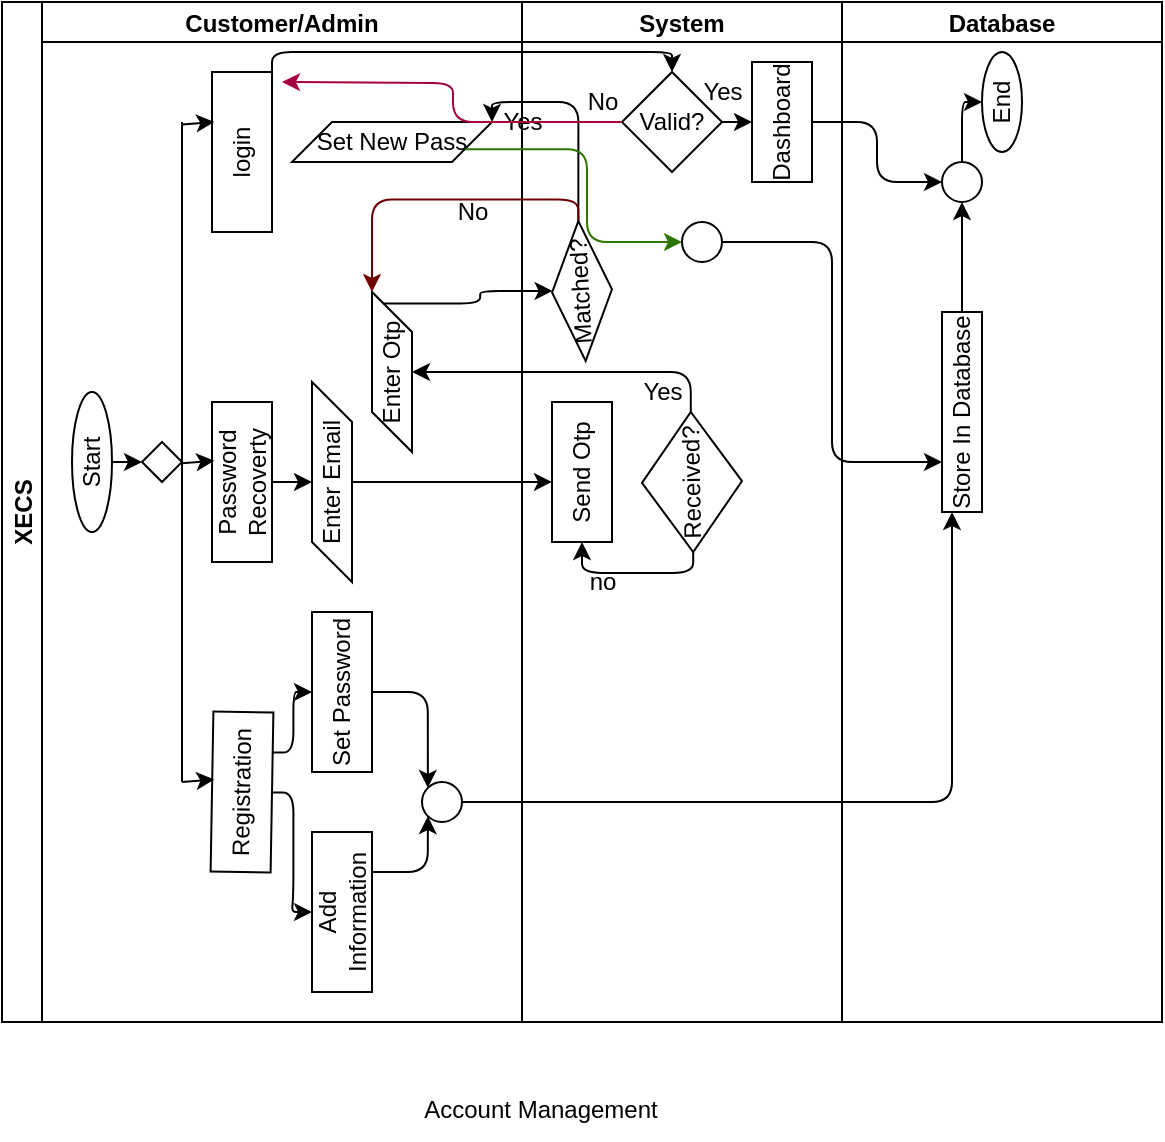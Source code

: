 <mxfile>
    <diagram id="4oHF66P3DZ_IRrGWBBwG" name="Page-1">
        <mxGraphModel dx="868" dy="470" grid="1" gridSize="10" guides="1" tooltips="1" connect="1" arrows="1" fold="1" page="1" pageScale="1" pageWidth="850" pageHeight="1100" math="0" shadow="0">
            <root>
                <mxCell id="0"/>
                <mxCell id="1" parent="0"/>
                <mxCell id="115" value="" style="group" parent="1" vertex="1" connectable="0">
                    <mxGeometry x="136" y="126" width="580" height="510" as="geometry"/>
                </mxCell>
                <mxCell id="2" value="XECS" style="swimlane;childLayout=stackLayout;resizeParent=1;resizeParentMax=0;startSize=20;horizontal=0;horizontalStack=1;" parent="115" vertex="1">
                    <mxGeometry width="580" height="510" as="geometry"/>
                </mxCell>
                <mxCell id="3" value="Customer/Admin" style="swimlane;startSize=20;" parent="2" vertex="1">
                    <mxGeometry x="20" width="240" height="510" as="geometry"/>
                </mxCell>
                <mxCell id="16" style="edgeStyle=none;html=1;exitX=0.5;exitY=1;exitDx=0;exitDy=0;entryX=0;entryY=0.5;entryDx=0;entryDy=0;" parent="3" source="7" target="15" edge="1">
                    <mxGeometry relative="1" as="geometry"/>
                </mxCell>
                <mxCell id="7" value="Start" style="ellipse;whiteSpace=wrap;html=1;rotation=-90;" parent="3" vertex="1">
                    <mxGeometry x="-10" y="220" width="70" height="20" as="geometry"/>
                </mxCell>
                <mxCell id="13" value="" style="endArrow=none;html=1;" parent="3" edge="1">
                    <mxGeometry width="50" height="50" relative="1" as="geometry">
                        <mxPoint x="70" y="390" as="sourcePoint"/>
                        <mxPoint x="70" y="60" as="targetPoint"/>
                    </mxGeometry>
                </mxCell>
                <mxCell id="15" value="" style="rhombus;whiteSpace=wrap;html=1;" parent="3" vertex="1">
                    <mxGeometry x="50" y="220" width="20" height="20" as="geometry"/>
                </mxCell>
                <mxCell id="30" style="edgeStyle=orthogonalEdgeStyle;html=1;exitX=0.75;exitY=1;exitDx=0;exitDy=0;entryX=0.5;entryY=0;entryDx=0;entryDy=0;endArrow=classic;endFill=1;" parent="3" source="8" target="12" edge="1">
                    <mxGeometry relative="1" as="geometry"/>
                </mxCell>
                <mxCell id="31" style="edgeStyle=orthogonalEdgeStyle;html=1;exitX=0.5;exitY=1;exitDx=0;exitDy=0;entryX=0.5;entryY=0;entryDx=0;entryDy=0;endArrow=classic;endFill=1;" parent="3" source="8" target="11" edge="1">
                    <mxGeometry relative="1" as="geometry"/>
                </mxCell>
                <mxCell id="8" value="Registration" style="rounded=0;whiteSpace=wrap;html=1;rotation=-89;" parent="3" vertex="1">
                    <mxGeometry x="60" y="380" width="80" height="30" as="geometry"/>
                </mxCell>
                <mxCell id="54" style="edgeStyle=orthogonalEdgeStyle;html=1;exitX=0.5;exitY=1;exitDx=0;exitDy=0;entryX=0.5;entryY=0;entryDx=0;entryDy=0;endArrow=classic;endFill=1;" parent="3" source="9" target="53" edge="1">
                    <mxGeometry relative="1" as="geometry"/>
                </mxCell>
                <mxCell id="9" value="Password Recoverty" style="rounded=0;whiteSpace=wrap;html=1;rotation=-90;" parent="3" vertex="1">
                    <mxGeometry x="60" y="225" width="80" height="30" as="geometry"/>
                </mxCell>
                <mxCell id="10" value="login" style="rounded=0;whiteSpace=wrap;html=1;rotation=-90;" parent="3" vertex="1">
                    <mxGeometry x="60" y="60" width="80" height="30" as="geometry"/>
                </mxCell>
                <mxCell id="21" value="" style="endArrow=classic;html=1;entryX=0.575;entryY=0.035;entryDx=0;entryDy=0;entryPerimeter=0;" parent="3" target="8" edge="1">
                    <mxGeometry width="50" height="50" relative="1" as="geometry">
                        <mxPoint x="70" y="390" as="sourcePoint"/>
                        <mxPoint x="120" y="340" as="targetPoint"/>
                    </mxGeometry>
                </mxCell>
                <mxCell id="26" value="" style="endArrow=classic;html=1;entryX=0.575;entryY=0.035;entryDx=0;entryDy=0;entryPerimeter=0;" parent="3" edge="1">
                    <mxGeometry width="50" height="50" relative="1" as="geometry">
                        <mxPoint x="70" y="230.62" as="sourcePoint"/>
                        <mxPoint x="86.157" y="229.377" as="targetPoint"/>
                    </mxGeometry>
                </mxCell>
                <mxCell id="27" value="" style="endArrow=classic;html=1;entryX=0.575;entryY=0.035;entryDx=0;entryDy=0;entryPerimeter=0;" parent="3" edge="1">
                    <mxGeometry width="50" height="50" relative="1" as="geometry">
                        <mxPoint x="70" y="61.24" as="sourcePoint"/>
                        <mxPoint x="86.157" y="59.997" as="targetPoint"/>
                    </mxGeometry>
                </mxCell>
                <mxCell id="51" style="edgeStyle=orthogonalEdgeStyle;html=1;exitX=0.75;exitY=1;exitDx=0;exitDy=0;entryX=0;entryY=1;entryDx=0;entryDy=0;endArrow=classic;endFill=1;" parent="3" source="11" target="50" edge="1">
                    <mxGeometry relative="1" as="geometry"/>
                </mxCell>
                <mxCell id="11" value="Add Information" style="rounded=0;whiteSpace=wrap;html=1;rotation=-90;" parent="3" vertex="1">
                    <mxGeometry x="110" y="440" width="80" height="30" as="geometry"/>
                </mxCell>
                <mxCell id="52" style="edgeStyle=orthogonalEdgeStyle;html=1;exitX=0.5;exitY=1;exitDx=0;exitDy=0;entryX=0;entryY=0;entryDx=0;entryDy=0;endArrow=classic;endFill=1;" parent="3" source="12" target="50" edge="1">
                    <mxGeometry relative="1" as="geometry"/>
                </mxCell>
                <mxCell id="12" value="Set Password" style="rounded=0;whiteSpace=wrap;html=1;rotation=-90;" parent="3" vertex="1">
                    <mxGeometry x="110" y="330" width="80" height="30" as="geometry"/>
                </mxCell>
                <mxCell id="50" value="" style="ellipse;whiteSpace=wrap;html=1;aspect=fixed;" parent="3" vertex="1">
                    <mxGeometry x="190" y="390" width="20" height="20" as="geometry"/>
                </mxCell>
                <mxCell id="53" value="Enter Email" style="shape=parallelogram;perimeter=parallelogramPerimeter;whiteSpace=wrap;html=1;fixedSize=1;rotation=-90;" parent="3" vertex="1">
                    <mxGeometry x="95" y="230" width="100" height="20" as="geometry"/>
                </mxCell>
                <mxCell id="69" value="Enter Otp" style="shape=parallelogram;perimeter=parallelogramPerimeter;whiteSpace=wrap;html=1;fixedSize=1;rotation=-90;" parent="3" vertex="1">
                    <mxGeometry x="135" y="175" width="80" height="20" as="geometry"/>
                </mxCell>
                <mxCell id="70" value="Set New Pass" style="shape=parallelogram;perimeter=parallelogramPerimeter;whiteSpace=wrap;html=1;fixedSize=1;" parent="3" vertex="1">
                    <mxGeometry x="125" y="60" width="100" height="20" as="geometry"/>
                </mxCell>
                <mxCell id="78" value="No" style="text;html=1;align=center;verticalAlign=middle;resizable=0;points=[];autosize=1;strokeColor=none;fillColor=none;" parent="3" vertex="1">
                    <mxGeometry x="195" y="90" width="40" height="30" as="geometry"/>
                </mxCell>
                <mxCell id="4" value="System" style="swimlane;startSize=20;" parent="2" vertex="1">
                    <mxGeometry x="260" width="160" height="510" as="geometry"/>
                </mxCell>
                <mxCell id="55" value="Send Otp" style="rounded=0;whiteSpace=wrap;html=1;rotation=-90;" parent="4" vertex="1">
                    <mxGeometry x="-5" y="220" width="70" height="30" as="geometry"/>
                </mxCell>
                <mxCell id="58" style="edgeStyle=orthogonalEdgeStyle;html=1;exitX=0;exitY=0.5;exitDx=0;exitDy=0;entryX=0;entryY=0.5;entryDx=0;entryDy=0;endArrow=classic;endFill=1;" parent="4" source="56" target="55" edge="1">
                    <mxGeometry relative="1" as="geometry"/>
                </mxCell>
                <mxCell id="56" value="Received?" style="rhombus;whiteSpace=wrap;html=1;rotation=-91;" parent="4" vertex="1">
                    <mxGeometry x="50" y="215" width="70" height="50" as="geometry"/>
                </mxCell>
                <mxCell id="63" value="Matched?" style="rhombus;whiteSpace=wrap;html=1;rotation=-93;" parent="4" vertex="1">
                    <mxGeometry x="-5.0" y="129.48" width="70" height="30" as="geometry"/>
                </mxCell>
                <mxCell id="80" value="Yes" style="text;html=1;align=center;verticalAlign=middle;resizable=0;points=[];autosize=1;strokeColor=none;fillColor=none;" parent="4" vertex="1">
                    <mxGeometry x="-20" y="45" width="40" height="30" as="geometry"/>
                </mxCell>
                <mxCell id="81" value="Yes" style="text;html=1;align=center;verticalAlign=middle;resizable=0;points=[];autosize=1;strokeColor=none;fillColor=none;" parent="4" vertex="1">
                    <mxGeometry x="50" y="180" width="40" height="30" as="geometry"/>
                </mxCell>
                <mxCell id="95" style="edgeStyle=orthogonalEdgeStyle;html=1;exitX=1;exitY=0.5;exitDx=0;exitDy=0;endArrow=classic;endFill=1;" parent="4" source="64" target="67" edge="1">
                    <mxGeometry relative="1" as="geometry"/>
                </mxCell>
                <mxCell id="64" value="Valid?" style="rhombus;whiteSpace=wrap;html=1;" parent="4" vertex="1">
                    <mxGeometry x="50" y="35" width="50" height="50" as="geometry"/>
                </mxCell>
                <mxCell id="67" value="Dashboard" style="rounded=0;whiteSpace=wrap;html=1;rotation=-90;" parent="4" vertex="1">
                    <mxGeometry x="100" y="45" width="60" height="30" as="geometry"/>
                </mxCell>
                <mxCell id="97" value="" style="ellipse;whiteSpace=wrap;html=1;aspect=fixed;" parent="4" vertex="1">
                    <mxGeometry x="80" y="110" width="20" height="20" as="geometry"/>
                </mxCell>
                <mxCell id="101" value="Yes" style="text;html=1;align=center;verticalAlign=middle;resizable=0;points=[];autosize=1;strokeColor=none;fillColor=none;" parent="4" vertex="1">
                    <mxGeometry x="80" y="30" width="40" height="30" as="geometry"/>
                </mxCell>
                <mxCell id="5" value="Database" style="swimlane;startSize=20;" parent="2" vertex="1">
                    <mxGeometry x="420" width="160" height="510" as="geometry"/>
                </mxCell>
                <mxCell id="111" style="edgeStyle=orthogonalEdgeStyle;html=1;exitX=1;exitY=0.5;exitDx=0;exitDy=0;entryX=0.5;entryY=1;entryDx=0;entryDy=0;endArrow=classic;endFill=1;" parent="5" source="106" target="110" edge="1">
                    <mxGeometry relative="1" as="geometry"/>
                </mxCell>
                <mxCell id="106" value="Store In Database" style="rounded=0;whiteSpace=wrap;html=1;rotation=-90;" parent="5" vertex="1">
                    <mxGeometry x="10" y="195" width="100" height="20" as="geometry"/>
                </mxCell>
                <mxCell id="114" style="edgeStyle=orthogonalEdgeStyle;html=1;exitX=0.5;exitY=0;exitDx=0;exitDy=0;entryX=0.5;entryY=0;entryDx=0;entryDy=0;endArrow=classic;endFill=1;" parent="5" source="110" target="113" edge="1">
                    <mxGeometry relative="1" as="geometry"/>
                </mxCell>
                <mxCell id="110" value="" style="ellipse;whiteSpace=wrap;html=1;aspect=fixed;" parent="5" vertex="1">
                    <mxGeometry x="50" y="80" width="20" height="20" as="geometry"/>
                </mxCell>
                <mxCell id="113" value="End" style="ellipse;whiteSpace=wrap;html=1;rotation=-90;" parent="5" vertex="1">
                    <mxGeometry x="55" y="40" width="50" height="20" as="geometry"/>
                </mxCell>
                <mxCell id="57" style="edgeStyle=orthogonalEdgeStyle;html=1;exitX=0.5;exitY=1;exitDx=0;exitDy=0;endArrow=classic;endFill=1;entryX=0.429;entryY=0;entryDx=0;entryDy=0;entryPerimeter=0;" parent="2" source="53" target="55" edge="1">
                    <mxGeometry relative="1" as="geometry">
                        <mxPoint x="270" y="240" as="targetPoint"/>
                    </mxGeometry>
                </mxCell>
                <mxCell id="71" style="edgeStyle=orthogonalEdgeStyle;html=1;exitX=1;exitY=0.5;exitDx=0;exitDy=0;endArrow=classic;endFill=1;" parent="2" source="56" target="69" edge="1">
                    <mxGeometry relative="1" as="geometry"/>
                </mxCell>
                <mxCell id="72" style="edgeStyle=orthogonalEdgeStyle;html=1;exitX=1;exitY=0.25;exitDx=0;exitDy=0;endArrow=classic;endFill=1;" parent="2" source="69" target="63" edge="1">
                    <mxGeometry relative="1" as="geometry"/>
                </mxCell>
                <mxCell id="76" style="edgeStyle=orthogonalEdgeStyle;html=1;exitX=1;exitY=0.5;exitDx=0;exitDy=0;entryX=1;entryY=0;entryDx=0;entryDy=0;endArrow=classic;endFill=1;" parent="2" source="63" target="70" edge="1">
                    <mxGeometry relative="1" as="geometry"/>
                </mxCell>
                <mxCell id="77" style="edgeStyle=orthogonalEdgeStyle;html=1;exitX=1;exitY=0.5;exitDx=0;exitDy=0;entryX=1;entryY=0;entryDx=0;entryDy=0;endArrow=classic;endFill=1;fillColor=#a20025;strokeColor=#6F0000;" parent="2" source="63" target="69" edge="1">
                    <mxGeometry relative="1" as="geometry"/>
                </mxCell>
                <mxCell id="90" style="edgeStyle=orthogonalEdgeStyle;html=1;exitX=1;exitY=1;exitDx=0;exitDy=0;entryX=0.5;entryY=0;entryDx=0;entryDy=0;endArrow=classic;endFill=1;" parent="2" source="10" target="64" edge="1">
                    <mxGeometry relative="1" as="geometry"/>
                </mxCell>
                <mxCell id="99" style="edgeStyle=orthogonalEdgeStyle;html=1;exitX=1;exitY=0.75;exitDx=0;exitDy=0;entryX=0;entryY=0.5;entryDx=0;entryDy=0;endArrow=classic;endFill=1;fillColor=#60a917;strokeColor=#2D7600;" parent="2" source="70" target="97" edge="1">
                    <mxGeometry relative="1" as="geometry"/>
                </mxCell>
                <mxCell id="109" style="edgeStyle=orthogonalEdgeStyle;html=1;exitX=1;exitY=0.5;exitDx=0;exitDy=0;entryX=0;entryY=0.25;entryDx=0;entryDy=0;endArrow=classic;endFill=1;" parent="2" source="50" target="106" edge="1">
                    <mxGeometry relative="1" as="geometry"/>
                </mxCell>
                <mxCell id="112" style="edgeStyle=orthogonalEdgeStyle;html=1;exitX=0.5;exitY=1;exitDx=0;exitDy=0;entryX=0;entryY=0.5;entryDx=0;entryDy=0;endArrow=classic;endFill=1;" parent="2" source="67" target="110" edge="1">
                    <mxGeometry relative="1" as="geometry"/>
                </mxCell>
                <mxCell id="118" style="edgeStyle=orthogonalEdgeStyle;html=1;exitX=1;exitY=0.5;exitDx=0;exitDy=0;entryX=0.25;entryY=0;entryDx=0;entryDy=0;" edge="1" parent="2" source="97" target="106">
                    <mxGeometry relative="1" as="geometry"/>
                </mxCell>
                <mxCell id="59" value="no" style="text;html=1;align=center;verticalAlign=middle;resizable=0;points=[];autosize=1;strokeColor=none;fillColor=none;" parent="115" vertex="1">
                    <mxGeometry x="280" y="275" width="40" height="30" as="geometry"/>
                </mxCell>
                <mxCell id="91" style="edgeStyle=orthogonalEdgeStyle;html=1;exitX=0;exitY=0.5;exitDx=0;exitDy=0;endArrow=classic;endFill=1;fillColor=#d80073;strokeColor=#A50040;" parent="115" source="64" edge="1">
                    <mxGeometry relative="1" as="geometry">
                        <mxPoint x="140" y="40.0" as="targetPoint"/>
                    </mxGeometry>
                </mxCell>
                <mxCell id="93" value="No" style="text;html=1;align=center;verticalAlign=middle;resizable=0;points=[];autosize=1;strokeColor=none;fillColor=none;" parent="115" vertex="1">
                    <mxGeometry x="280" y="35" width="40" height="30" as="geometry"/>
                </mxCell>
                <mxCell id="116" value="Account Management" style="text;html=1;align=center;verticalAlign=middle;resizable=0;points=[];autosize=1;strokeColor=none;fillColor=none;" parent="1" vertex="1">
                    <mxGeometry x="335" y="665" width="140" height="30" as="geometry"/>
                </mxCell>
            </root>
        </mxGraphModel>
    </diagram>
</mxfile>